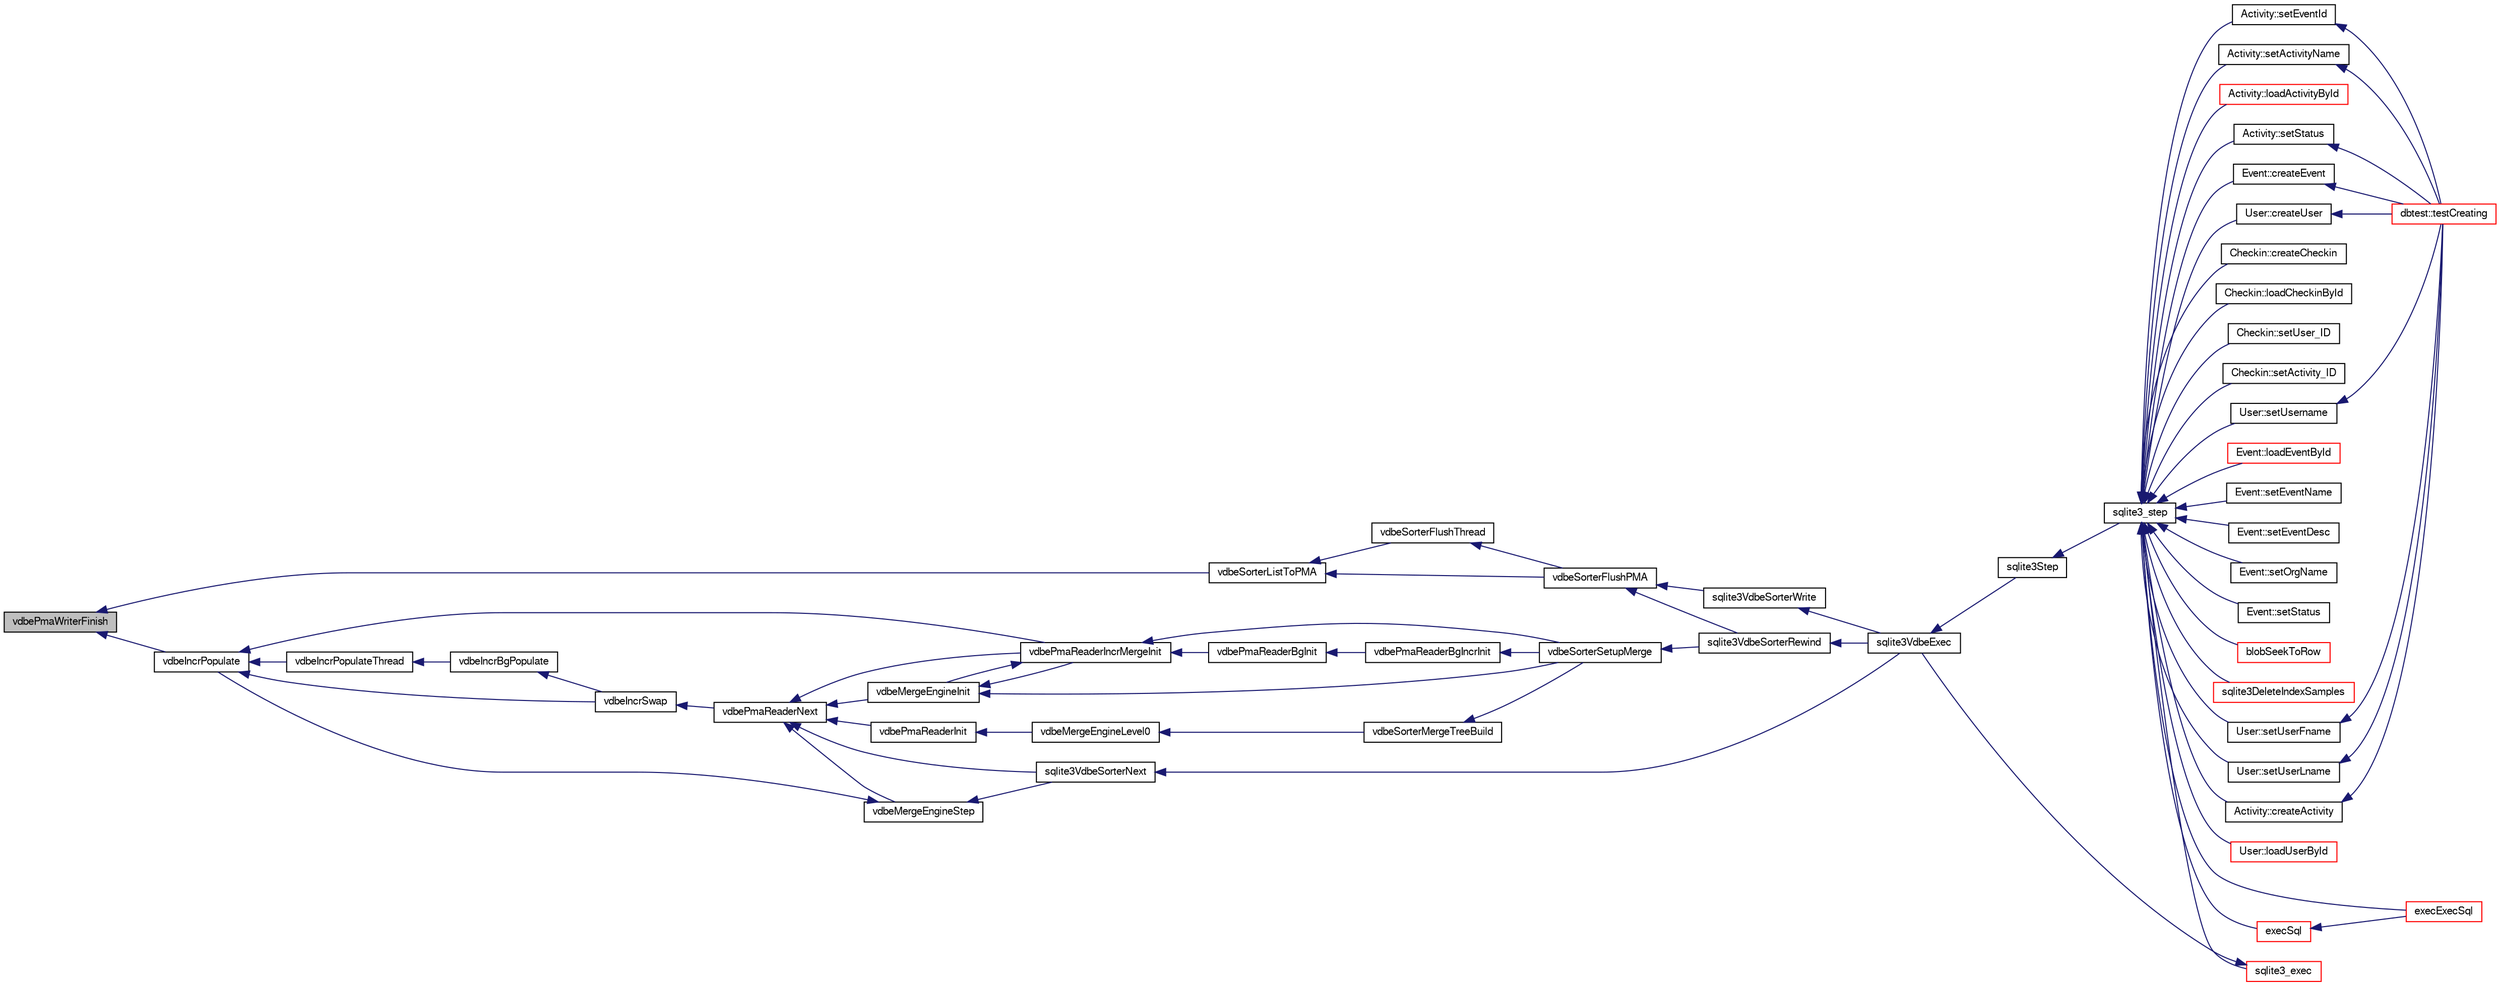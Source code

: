 digraph "vdbePmaWriterFinish"
{
  edge [fontname="FreeSans",fontsize="10",labelfontname="FreeSans",labelfontsize="10"];
  node [fontname="FreeSans",fontsize="10",shape=record];
  rankdir="LR";
  Node874525 [label="vdbePmaWriterFinish",height=0.2,width=0.4,color="black", fillcolor="grey75", style="filled", fontcolor="black"];
  Node874525 -> Node874526 [dir="back",color="midnightblue",fontsize="10",style="solid",fontname="FreeSans"];
  Node874526 [label="vdbeSorterListToPMA",height=0.2,width=0.4,color="black", fillcolor="white", style="filled",URL="$sqlite3_8c.html#af6e1d043f93889ac86724fc534814300"];
  Node874526 -> Node874527 [dir="back",color="midnightblue",fontsize="10",style="solid",fontname="FreeSans"];
  Node874527 [label="vdbeSorterFlushThread",height=0.2,width=0.4,color="black", fillcolor="white", style="filled",URL="$sqlite3_8c.html#ae32035370aac482806760be77ff06325"];
  Node874527 -> Node874528 [dir="back",color="midnightblue",fontsize="10",style="solid",fontname="FreeSans"];
  Node874528 [label="vdbeSorterFlushPMA",height=0.2,width=0.4,color="black", fillcolor="white", style="filled",URL="$sqlite3_8c.html#ada9bb002d01885ef3856a19b12b99151"];
  Node874528 -> Node874529 [dir="back",color="midnightblue",fontsize="10",style="solid",fontname="FreeSans"];
  Node874529 [label="sqlite3VdbeSorterWrite",height=0.2,width=0.4,color="black", fillcolor="white", style="filled",URL="$sqlite3_8c.html#a1285a5dd9fee5078593b3cda07911c39"];
  Node874529 -> Node874530 [dir="back",color="midnightblue",fontsize="10",style="solid",fontname="FreeSans"];
  Node874530 [label="sqlite3VdbeExec",height=0.2,width=0.4,color="black", fillcolor="white", style="filled",URL="$sqlite3_8c.html#a8ce40a614bdc56719c4d642b1e4dfb21"];
  Node874530 -> Node874531 [dir="back",color="midnightblue",fontsize="10",style="solid",fontname="FreeSans"];
  Node874531 [label="sqlite3Step",height=0.2,width=0.4,color="black", fillcolor="white", style="filled",URL="$sqlite3_8c.html#a3f2872e873e2758a4beedad1d5113554"];
  Node874531 -> Node874532 [dir="back",color="midnightblue",fontsize="10",style="solid",fontname="FreeSans"];
  Node874532 [label="sqlite3_step",height=0.2,width=0.4,color="black", fillcolor="white", style="filled",URL="$sqlite3_8h.html#ac1e491ce36b7471eb28387f7d3c74334"];
  Node874532 -> Node874533 [dir="back",color="midnightblue",fontsize="10",style="solid",fontname="FreeSans"];
  Node874533 [label="Activity::createActivity",height=0.2,width=0.4,color="black", fillcolor="white", style="filled",URL="$classActivity.html#a813cc5e52c14ab49b39014c134e3425b"];
  Node874533 -> Node874534 [dir="back",color="midnightblue",fontsize="10",style="solid",fontname="FreeSans"];
  Node874534 [label="dbtest::testCreating",height=0.2,width=0.4,color="red", fillcolor="white", style="filled",URL="$classdbtest.html#a8193e88a7df657069c8a6bd09c8243b7"];
  Node874532 -> Node874536 [dir="back",color="midnightblue",fontsize="10",style="solid",fontname="FreeSans"];
  Node874536 [label="Activity::loadActivityById",height=0.2,width=0.4,color="red", fillcolor="white", style="filled",URL="$classActivity.html#abe4ffb4f08a47212ebf9013259d9e7fd"];
  Node874532 -> Node874538 [dir="back",color="midnightblue",fontsize="10",style="solid",fontname="FreeSans"];
  Node874538 [label="Activity::setEventId",height=0.2,width=0.4,color="black", fillcolor="white", style="filled",URL="$classActivity.html#adb1d0fd0d08f473e068f0a4086bfa9ca"];
  Node874538 -> Node874534 [dir="back",color="midnightblue",fontsize="10",style="solid",fontname="FreeSans"];
  Node874532 -> Node874539 [dir="back",color="midnightblue",fontsize="10",style="solid",fontname="FreeSans"];
  Node874539 [label="Activity::setActivityName",height=0.2,width=0.4,color="black", fillcolor="white", style="filled",URL="$classActivity.html#a62dc3737b33915a36086f9dd26d16a81"];
  Node874539 -> Node874534 [dir="back",color="midnightblue",fontsize="10",style="solid",fontname="FreeSans"];
  Node874532 -> Node874540 [dir="back",color="midnightblue",fontsize="10",style="solid",fontname="FreeSans"];
  Node874540 [label="Activity::setStatus",height=0.2,width=0.4,color="black", fillcolor="white", style="filled",URL="$classActivity.html#af618135a7738f4d2a7ee147a8ef912ea"];
  Node874540 -> Node874534 [dir="back",color="midnightblue",fontsize="10",style="solid",fontname="FreeSans"];
  Node874532 -> Node874541 [dir="back",color="midnightblue",fontsize="10",style="solid",fontname="FreeSans"];
  Node874541 [label="Checkin::createCheckin",height=0.2,width=0.4,color="black", fillcolor="white", style="filled",URL="$classCheckin.html#a4e40acdf7fff0e607f6de4f24f3a163c"];
  Node874532 -> Node874542 [dir="back",color="midnightblue",fontsize="10",style="solid",fontname="FreeSans"];
  Node874542 [label="Checkin::loadCheckinById",height=0.2,width=0.4,color="black", fillcolor="white", style="filled",URL="$classCheckin.html#a3461f70ea6c68475225f2a07f78a21e0"];
  Node874532 -> Node874543 [dir="back",color="midnightblue",fontsize="10",style="solid",fontname="FreeSans"];
  Node874543 [label="Checkin::setUser_ID",height=0.2,width=0.4,color="black", fillcolor="white", style="filled",URL="$classCheckin.html#a76ab640f4f912876dbebf183db5359c6"];
  Node874532 -> Node874544 [dir="back",color="midnightblue",fontsize="10",style="solid",fontname="FreeSans"];
  Node874544 [label="Checkin::setActivity_ID",height=0.2,width=0.4,color="black", fillcolor="white", style="filled",URL="$classCheckin.html#ab2ff3ec2604ec73a42af25874a00b232"];
  Node874532 -> Node874545 [dir="back",color="midnightblue",fontsize="10",style="solid",fontname="FreeSans"];
  Node874545 [label="Event::createEvent",height=0.2,width=0.4,color="black", fillcolor="white", style="filled",URL="$classEvent.html#a77adb9f4a46ffb32c2d931f0691f5903"];
  Node874545 -> Node874534 [dir="back",color="midnightblue",fontsize="10",style="solid",fontname="FreeSans"];
  Node874532 -> Node874546 [dir="back",color="midnightblue",fontsize="10",style="solid",fontname="FreeSans"];
  Node874546 [label="Event::loadEventById",height=0.2,width=0.4,color="red", fillcolor="white", style="filled",URL="$classEvent.html#afa66cea33f722dbeecb69cc98fdea055"];
  Node874532 -> Node874547 [dir="back",color="midnightblue",fontsize="10",style="solid",fontname="FreeSans"];
  Node874547 [label="Event::setEventName",height=0.2,width=0.4,color="black", fillcolor="white", style="filled",URL="$classEvent.html#a10596b6ca077df05184e30d62b08729d"];
  Node874532 -> Node874548 [dir="back",color="midnightblue",fontsize="10",style="solid",fontname="FreeSans"];
  Node874548 [label="Event::setEventDesc",height=0.2,width=0.4,color="black", fillcolor="white", style="filled",URL="$classEvent.html#ae36b8377dcae792f1c5c4726024c981b"];
  Node874532 -> Node874549 [dir="back",color="midnightblue",fontsize="10",style="solid",fontname="FreeSans"];
  Node874549 [label="Event::setOrgName",height=0.2,width=0.4,color="black", fillcolor="white", style="filled",URL="$classEvent.html#a19aac0f776bd764563a54977656cf680"];
  Node874532 -> Node874550 [dir="back",color="midnightblue",fontsize="10",style="solid",fontname="FreeSans"];
  Node874550 [label="Event::setStatus",height=0.2,width=0.4,color="black", fillcolor="white", style="filled",URL="$classEvent.html#ab0a6b9285af0f4172eb841e2b80f8972"];
  Node874532 -> Node874551 [dir="back",color="midnightblue",fontsize="10",style="solid",fontname="FreeSans"];
  Node874551 [label="blobSeekToRow",height=0.2,width=0.4,color="red", fillcolor="white", style="filled",URL="$sqlite3_8c.html#afff57e13332b98c8a44a7cebe38962ab"];
  Node874532 -> Node874554 [dir="back",color="midnightblue",fontsize="10",style="solid",fontname="FreeSans"];
  Node874554 [label="sqlite3DeleteIndexSamples",height=0.2,width=0.4,color="red", fillcolor="white", style="filled",URL="$sqlite3_8c.html#aaeda0302fbf61397ec009f65bed047ef"];
  Node874532 -> Node874723 [dir="back",color="midnightblue",fontsize="10",style="solid",fontname="FreeSans"];
  Node874723 [label="sqlite3_exec",height=0.2,width=0.4,color="red", fillcolor="white", style="filled",URL="$sqlite3_8h.html#a97487ec8150e0bcc8fa392ab8f0e24db"];
  Node874723 -> Node874530 [dir="back",color="midnightblue",fontsize="10",style="solid",fontname="FreeSans"];
  Node874532 -> Node874714 [dir="back",color="midnightblue",fontsize="10",style="solid",fontname="FreeSans"];
  Node874714 [label="execSql",height=0.2,width=0.4,color="red", fillcolor="white", style="filled",URL="$sqlite3_8c.html#a7d16651b98a110662f4c265eff0246cb"];
  Node874714 -> Node874715 [dir="back",color="midnightblue",fontsize="10",style="solid",fontname="FreeSans"];
  Node874715 [label="execExecSql",height=0.2,width=0.4,color="red", fillcolor="white", style="filled",URL="$sqlite3_8c.html#ac1be09a6c047f21133d16378d301e0d4"];
  Node874532 -> Node874715 [dir="back",color="midnightblue",fontsize="10",style="solid",fontname="FreeSans"];
  Node874532 -> Node874717 [dir="back",color="midnightblue",fontsize="10",style="solid",fontname="FreeSans"];
  Node874717 [label="User::createUser",height=0.2,width=0.4,color="black", fillcolor="white", style="filled",URL="$classUser.html#a22ed673939e8cc0a136130b809bba513"];
  Node874717 -> Node874534 [dir="back",color="midnightblue",fontsize="10",style="solid",fontname="FreeSans"];
  Node874532 -> Node874718 [dir="back",color="midnightblue",fontsize="10",style="solid",fontname="FreeSans"];
  Node874718 [label="User::loadUserById",height=0.2,width=0.4,color="red", fillcolor="white", style="filled",URL="$classUser.html#a863377665b7fb83c5547dcf9727f5092"];
  Node874532 -> Node874719 [dir="back",color="midnightblue",fontsize="10",style="solid",fontname="FreeSans"];
  Node874719 [label="User::setUsername",height=0.2,width=0.4,color="black", fillcolor="white", style="filled",URL="$classUser.html#aa0497022a136cb78de785b0a39ae60b1"];
  Node874719 -> Node874534 [dir="back",color="midnightblue",fontsize="10",style="solid",fontname="FreeSans"];
  Node874532 -> Node874720 [dir="back",color="midnightblue",fontsize="10",style="solid",fontname="FreeSans"];
  Node874720 [label="User::setUserFname",height=0.2,width=0.4,color="black", fillcolor="white", style="filled",URL="$classUser.html#a72657eb55cd0ca437b4841a43f19912f"];
  Node874720 -> Node874534 [dir="back",color="midnightblue",fontsize="10",style="solid",fontname="FreeSans"];
  Node874532 -> Node874721 [dir="back",color="midnightblue",fontsize="10",style="solid",fontname="FreeSans"];
  Node874721 [label="User::setUserLname",height=0.2,width=0.4,color="black", fillcolor="white", style="filled",URL="$classUser.html#aa25973387e5afe1aa6f60dd6545e33b5"];
  Node874721 -> Node874534 [dir="back",color="midnightblue",fontsize="10",style="solid",fontname="FreeSans"];
  Node874528 -> Node874791 [dir="back",color="midnightblue",fontsize="10",style="solid",fontname="FreeSans"];
  Node874791 [label="sqlite3VdbeSorterRewind",height=0.2,width=0.4,color="black", fillcolor="white", style="filled",URL="$sqlite3_8c.html#a31677d178ebf96ee6034a05660e1f4bf"];
  Node874791 -> Node874530 [dir="back",color="midnightblue",fontsize="10",style="solid",fontname="FreeSans"];
  Node874526 -> Node874528 [dir="back",color="midnightblue",fontsize="10",style="solid",fontname="FreeSans"];
  Node874525 -> Node874792 [dir="back",color="midnightblue",fontsize="10",style="solid",fontname="FreeSans"];
  Node874792 [label="vdbeIncrPopulate",height=0.2,width=0.4,color="black", fillcolor="white", style="filled",URL="$sqlite3_8c.html#a157a9f79260999f8f5f336d246f7b1bd"];
  Node874792 -> Node874793 [dir="back",color="midnightblue",fontsize="10",style="solid",fontname="FreeSans"];
  Node874793 [label="vdbeIncrPopulateThread",height=0.2,width=0.4,color="black", fillcolor="white", style="filled",URL="$sqlite3_8c.html#ae7c977e9bc712052464f45c67e95847b"];
  Node874793 -> Node874794 [dir="back",color="midnightblue",fontsize="10",style="solid",fontname="FreeSans"];
  Node874794 [label="vdbeIncrBgPopulate",height=0.2,width=0.4,color="black", fillcolor="white", style="filled",URL="$sqlite3_8c.html#ac7fcc18f338b99f560b8ce2ad5ced444"];
  Node874794 -> Node874795 [dir="back",color="midnightblue",fontsize="10",style="solid",fontname="FreeSans"];
  Node874795 [label="vdbeIncrSwap",height=0.2,width=0.4,color="black", fillcolor="white", style="filled",URL="$sqlite3_8c.html#a8f7f6718c318c3268d28964e2b983225"];
  Node874795 -> Node874796 [dir="back",color="midnightblue",fontsize="10",style="solid",fontname="FreeSans"];
  Node874796 [label="vdbePmaReaderNext",height=0.2,width=0.4,color="black", fillcolor="white", style="filled",URL="$sqlite3_8c.html#af63a38a01ef1374e7a717f83c2ccf648"];
  Node874796 -> Node874797 [dir="back",color="midnightblue",fontsize="10",style="solid",fontname="FreeSans"];
  Node874797 [label="vdbePmaReaderInit",height=0.2,width=0.4,color="black", fillcolor="white", style="filled",URL="$sqlite3_8c.html#a721a310daa0db281ae2ec97c1e330853"];
  Node874797 -> Node874798 [dir="back",color="midnightblue",fontsize="10",style="solid",fontname="FreeSans"];
  Node874798 [label="vdbeMergeEngineLevel0",height=0.2,width=0.4,color="black", fillcolor="white", style="filled",URL="$sqlite3_8c.html#a5b84168cf5b5c64218810fbc3182b95f"];
  Node874798 -> Node874799 [dir="back",color="midnightblue",fontsize="10",style="solid",fontname="FreeSans"];
  Node874799 [label="vdbeSorterMergeTreeBuild",height=0.2,width=0.4,color="black", fillcolor="white", style="filled",URL="$sqlite3_8c.html#a7af2bdcef74d6ae7b6c04a2a7d171f33"];
  Node874799 -> Node874800 [dir="back",color="midnightblue",fontsize="10",style="solid",fontname="FreeSans"];
  Node874800 [label="vdbeSorterSetupMerge",height=0.2,width=0.4,color="black", fillcolor="white", style="filled",URL="$sqlite3_8c.html#a82088507aafeedcc04af031f7ea0bbd8"];
  Node874800 -> Node874791 [dir="back",color="midnightblue",fontsize="10",style="solid",fontname="FreeSans"];
  Node874796 -> Node874801 [dir="back",color="midnightblue",fontsize="10",style="solid",fontname="FreeSans"];
  Node874801 [label="vdbeMergeEngineStep",height=0.2,width=0.4,color="black", fillcolor="white", style="filled",URL="$sqlite3_8c.html#a36af2b5bd30bb2d097a185ce7b349aed"];
  Node874801 -> Node874792 [dir="back",color="midnightblue",fontsize="10",style="solid",fontname="FreeSans"];
  Node874801 -> Node874802 [dir="back",color="midnightblue",fontsize="10",style="solid",fontname="FreeSans"];
  Node874802 [label="sqlite3VdbeSorterNext",height=0.2,width=0.4,color="black", fillcolor="white", style="filled",URL="$sqlite3_8c.html#a2c124733226f09f5b5ac860635be7850"];
  Node874802 -> Node874530 [dir="back",color="midnightblue",fontsize="10",style="solid",fontname="FreeSans"];
  Node874796 -> Node874803 [dir="back",color="midnightblue",fontsize="10",style="solid",fontname="FreeSans"];
  Node874803 [label="vdbeMergeEngineInit",height=0.2,width=0.4,color="black", fillcolor="white", style="filled",URL="$sqlite3_8c.html#aa3c8bfc9bbc60c4bc1402369750c8c1f"];
  Node874803 -> Node874804 [dir="back",color="midnightblue",fontsize="10",style="solid",fontname="FreeSans"];
  Node874804 [label="vdbePmaReaderIncrMergeInit",height=0.2,width=0.4,color="black", fillcolor="white", style="filled",URL="$sqlite3_8c.html#a8174970251c49119bb287029eb1d3aed"];
  Node874804 -> Node874803 [dir="back",color="midnightblue",fontsize="10",style="solid",fontname="FreeSans"];
  Node874804 -> Node874805 [dir="back",color="midnightblue",fontsize="10",style="solid",fontname="FreeSans"];
  Node874805 [label="vdbePmaReaderBgInit",height=0.2,width=0.4,color="black", fillcolor="white", style="filled",URL="$sqlite3_8c.html#a9b5ba54e987dd6921fce57849ada7006"];
  Node874805 -> Node874806 [dir="back",color="midnightblue",fontsize="10",style="solid",fontname="FreeSans"];
  Node874806 [label="vdbePmaReaderBgIncrInit",height=0.2,width=0.4,color="black", fillcolor="white", style="filled",URL="$sqlite3_8c.html#a6af1891e09d9b5c7fc9fa201cf96d9ab"];
  Node874806 -> Node874800 [dir="back",color="midnightblue",fontsize="10",style="solid",fontname="FreeSans"];
  Node874804 -> Node874800 [dir="back",color="midnightblue",fontsize="10",style="solid",fontname="FreeSans"];
  Node874803 -> Node874800 [dir="back",color="midnightblue",fontsize="10",style="solid",fontname="FreeSans"];
  Node874796 -> Node874804 [dir="back",color="midnightblue",fontsize="10",style="solid",fontname="FreeSans"];
  Node874796 -> Node874802 [dir="back",color="midnightblue",fontsize="10",style="solid",fontname="FreeSans"];
  Node874792 -> Node874795 [dir="back",color="midnightblue",fontsize="10",style="solid",fontname="FreeSans"];
  Node874792 -> Node874804 [dir="back",color="midnightblue",fontsize="10",style="solid",fontname="FreeSans"];
}
